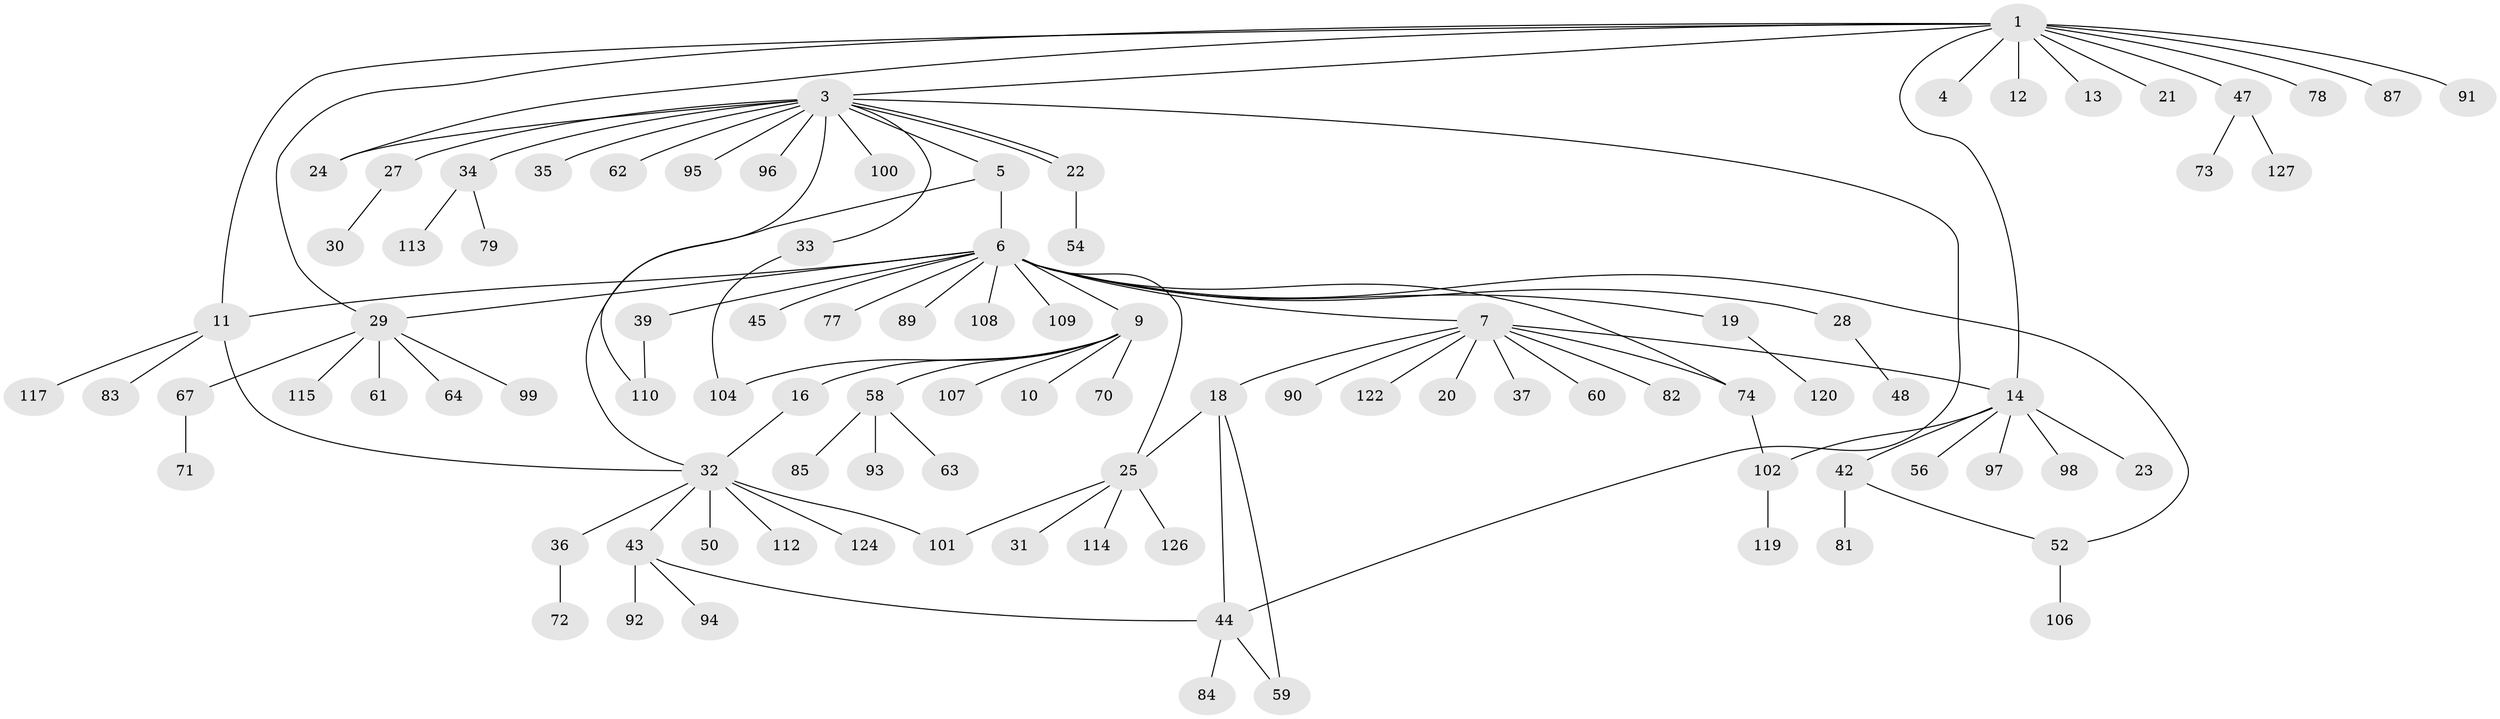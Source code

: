 // Generated by graph-tools (version 1.1) at 2025/23/03/03/25 07:23:55]
// undirected, 96 vertices, 112 edges
graph export_dot {
graph [start="1"]
  node [color=gray90,style=filled];
  1 [super="+2"];
  3 [super="+15"];
  4;
  5 [super="+38"];
  6 [super="+17"];
  7 [super="+8"];
  9 [super="+103"];
  10;
  11 [super="+40"];
  12 [super="+116"];
  13;
  14 [super="+26"];
  16 [super="+46"];
  18 [super="+75"];
  19;
  20;
  21;
  22 [super="+66"];
  23 [super="+76"];
  24 [super="+69"];
  25 [super="+51"];
  27;
  28;
  29 [super="+121"];
  30;
  31;
  32 [super="+41"];
  33;
  34 [super="+55"];
  35;
  36;
  37;
  39 [super="+57"];
  42 [super="+80"];
  43 [super="+118"];
  44 [super="+49"];
  45;
  47 [super="+68"];
  48;
  50;
  52 [super="+53"];
  54;
  56;
  58 [super="+88"];
  59 [super="+65"];
  60;
  61 [super="+86"];
  62;
  63;
  64;
  67;
  70;
  71 [super="+111"];
  72;
  73;
  74 [super="+125"];
  77;
  78;
  79;
  81 [super="+105"];
  82;
  83;
  84;
  85;
  87;
  89 [super="+123"];
  90;
  91;
  92;
  93;
  94;
  95;
  96;
  97;
  98;
  99;
  100;
  101;
  102;
  104;
  106;
  107;
  108;
  109;
  110;
  112;
  113;
  114;
  115;
  117;
  119;
  120;
  122;
  124;
  126;
  127;
  1 -- 11;
  1 -- 12;
  1 -- 24;
  1 -- 29;
  1 -- 47;
  1 -- 78;
  1 -- 87;
  1 -- 91;
  1 -- 14;
  1 -- 3;
  1 -- 4;
  1 -- 21;
  1 -- 13;
  3 -- 5;
  3 -- 22;
  3 -- 22;
  3 -- 27;
  3 -- 33;
  3 -- 34;
  3 -- 44;
  3 -- 62;
  3 -- 95;
  3 -- 96;
  3 -- 100;
  3 -- 110;
  3 -- 35;
  3 -- 24;
  5 -- 6;
  5 -- 32;
  6 -- 7;
  6 -- 9;
  6 -- 19;
  6 -- 28;
  6 -- 29;
  6 -- 39;
  6 -- 52;
  6 -- 89;
  6 -- 108;
  6 -- 45;
  6 -- 77;
  6 -- 109;
  6 -- 25;
  6 -- 11;
  6 -- 74;
  7 -- 14;
  7 -- 74;
  7 -- 82;
  7 -- 122;
  7 -- 18;
  7 -- 20;
  7 -- 37;
  7 -- 90;
  7 -- 60;
  9 -- 10;
  9 -- 16;
  9 -- 58;
  9 -- 70;
  9 -- 104;
  9 -- 107;
  11 -- 83;
  11 -- 32;
  11 -- 117;
  14 -- 23;
  14 -- 56;
  14 -- 98;
  14 -- 97;
  14 -- 102;
  14 -- 42;
  16 -- 32;
  18 -- 25;
  18 -- 44;
  18 -- 59;
  19 -- 120;
  22 -- 54;
  25 -- 31;
  25 -- 101;
  25 -- 114;
  25 -- 126;
  27 -- 30;
  28 -- 48;
  29 -- 61;
  29 -- 64;
  29 -- 67;
  29 -- 99;
  29 -- 115;
  32 -- 36;
  32 -- 43;
  32 -- 50;
  32 -- 101;
  32 -- 112;
  32 -- 124;
  33 -- 104;
  34 -- 79;
  34 -- 113;
  36 -- 72;
  39 -- 110;
  42 -- 52;
  42 -- 81;
  43 -- 92;
  43 -- 94;
  43 -- 44;
  44 -- 59;
  44 -- 84;
  47 -- 73;
  47 -- 127;
  52 -- 106;
  58 -- 63;
  58 -- 85;
  58 -- 93;
  67 -- 71;
  74 -- 102;
  102 -- 119;
}

